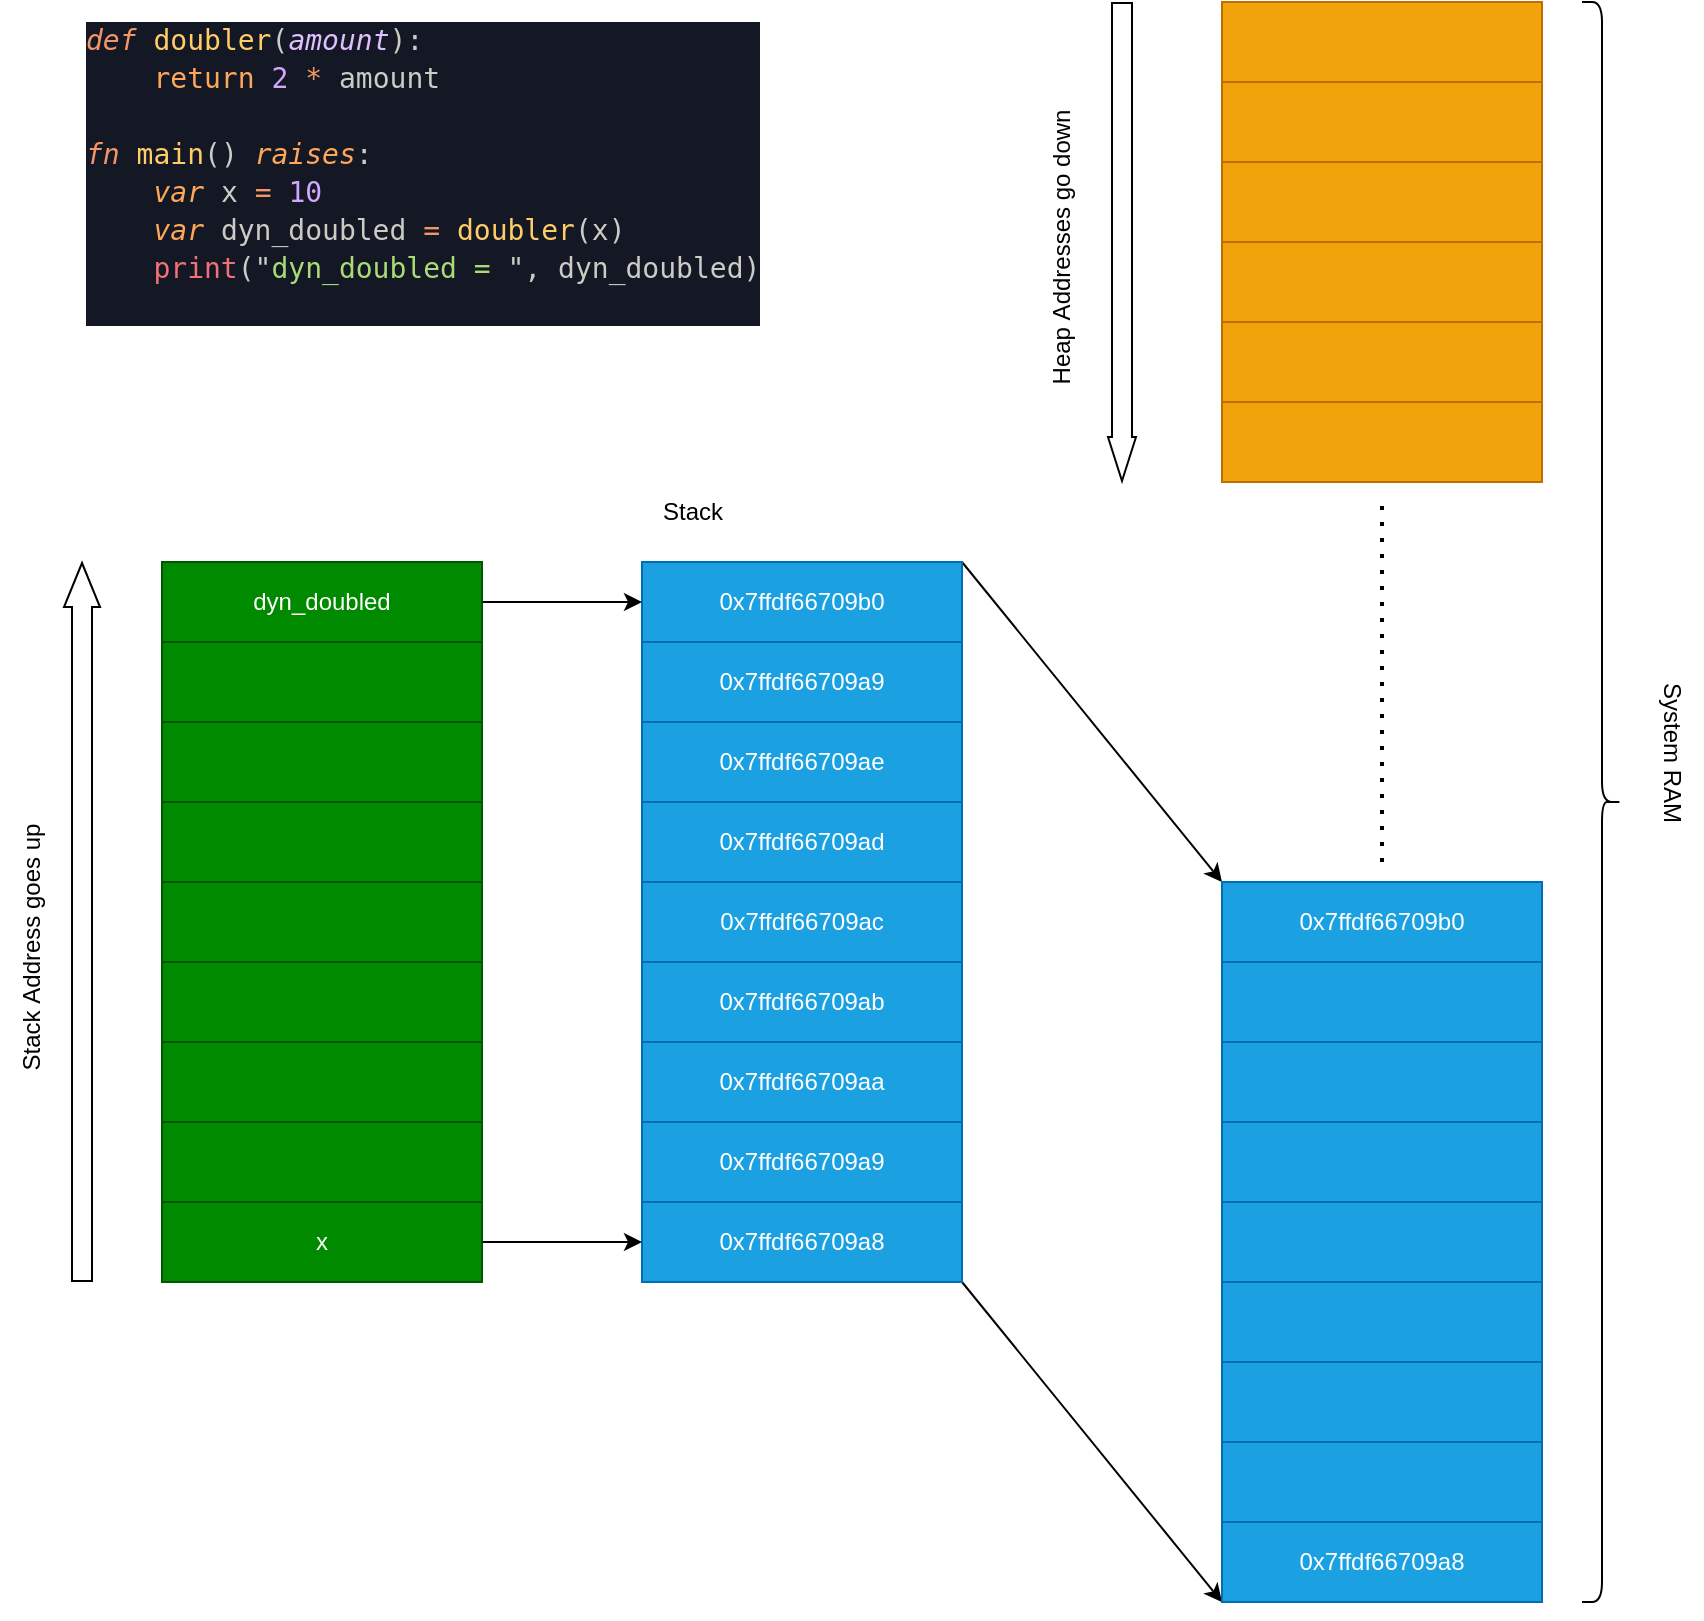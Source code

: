 <mxfile version="24.1.0" type="device" pages="3">
  <diagram name="Page-1" id="hL4h--o0hMUSeklr8oGF">
    <mxGraphModel dx="977" dy="671" grid="1" gridSize="10" guides="1" tooltips="1" connect="1" arrows="1" fold="1" page="1" pageScale="1" pageWidth="850" pageHeight="1100" math="0" shadow="0">
      <root>
        <mxCell id="0" />
        <mxCell id="1" parent="0" />
        <mxCell id="Df3G_fcG1g6NsJ3xBE6v-5" value="0x7ffdf66709ac" style="rounded=0;whiteSpace=wrap;html=1;fillColor=#1ba1e2;fontColor=#ffffff;strokeColor=#006EAF;" parent="1" vertex="1">
          <mxGeometry x="320" y="480" width="160" height="40" as="geometry" />
        </mxCell>
        <mxCell id="Df3G_fcG1g6NsJ3xBE6v-6" value="0x7ffdf66709ab" style="rounded=0;whiteSpace=wrap;html=1;fillColor=#1ba1e2;fontColor=#ffffff;strokeColor=#006EAF;" parent="1" vertex="1">
          <mxGeometry x="320" y="520" width="160" height="40" as="geometry" />
        </mxCell>
        <mxCell id="Df3G_fcG1g6NsJ3xBE6v-7" value="0x7ffdf66709aa" style="rounded=0;whiteSpace=wrap;html=1;fillColor=#1ba1e2;fontColor=#ffffff;strokeColor=#006EAF;" parent="1" vertex="1">
          <mxGeometry x="320" y="560" width="160" height="40" as="geometry" />
        </mxCell>
        <mxCell id="Df3G_fcG1g6NsJ3xBE6v-8" value="0x7ffdf66709a9" style="rounded=0;whiteSpace=wrap;html=1;fillColor=#1ba1e2;fontColor=#ffffff;strokeColor=#006EAF;" parent="1" vertex="1">
          <mxGeometry x="320" y="600" width="160" height="40" as="geometry" />
        </mxCell>
        <mxCell id="Df3G_fcG1g6NsJ3xBE6v-33" style="edgeStyle=none;rounded=0;orthogonalLoop=1;jettySize=auto;html=1;exitX=1;exitY=1;exitDx=0;exitDy=0;entryX=0;entryY=1;entryDx=0;entryDy=0;" parent="1" source="Df3G_fcG1g6NsJ3xBE6v-9" target="Df3G_fcG1g6NsJ3xBE6v-28" edge="1">
          <mxGeometry relative="1" as="geometry" />
        </mxCell>
        <mxCell id="Df3G_fcG1g6NsJ3xBE6v-9" value="0x7ffdf66709a8" style="rounded=0;whiteSpace=wrap;html=1;fillColor=#1ba1e2;fontColor=#ffffff;strokeColor=#006EAF;" parent="1" vertex="1">
          <mxGeometry x="320" y="640" width="160" height="40" as="geometry" />
        </mxCell>
        <mxCell id="Df3G_fcG1g6NsJ3xBE6v-10" value="&lt;div style=&quot;color: rgb(203, 204, 198); background-color: rgb(20, 24, 36); font-family: &amp;quot;Droid Sans Mono&amp;quot;, &amp;quot;monospace&amp;quot;, monospace; font-size: 14px; line-height: 19px; white-space-collapse: preserve;&quot;&gt;&lt;div style=&quot;line-height: 19px;&quot;&gt;&lt;div&gt;&lt;span style=&quot;color: #f29668;font-style: italic;&quot;&gt;def&lt;/span&gt; &lt;span style=&quot;color: #ffcc66;&quot;&gt;doubler&lt;/span&gt;(&lt;span style=&quot;color: #dfbfff;font-style: italic;&quot;&gt;amount&lt;/span&gt;):&lt;/div&gt;&lt;div&gt;    &lt;span style=&quot;color: #ffa759;&quot;&gt;return&lt;/span&gt; &lt;span style=&quot;color: #d2a6ff;&quot;&gt;2&lt;/span&gt; &lt;span style=&quot;color: #f29668;&quot;&gt;*&lt;/span&gt; amount&lt;/div&gt;&lt;br&gt;&lt;div&gt;&lt;span style=&quot;color: #f29668;font-style: italic;&quot;&gt;fn&lt;/span&gt; &lt;span style=&quot;color: #ffcc66;&quot;&gt;main&lt;/span&gt;() &lt;span style=&quot;color: #ffa759;font-style: italic;&quot;&gt;raises&lt;/span&gt;:&lt;/div&gt;&lt;div&gt;    &lt;span style=&quot;color: #ffa759;font-style: italic;&quot;&gt;var&lt;/span&gt; x &lt;span style=&quot;color: #f29668;&quot;&gt;=&lt;/span&gt; &lt;span style=&quot;color: #d2a6ff;&quot;&gt;10&lt;/span&gt;&lt;/div&gt;&lt;div&gt;    &lt;span style=&quot;color: #ffa759;font-style: italic;&quot;&gt;var&lt;/span&gt; dyn_doubled &lt;span style=&quot;color: #f29668;&quot;&gt;=&lt;/span&gt; &lt;span style=&quot;color: #ffcc66;&quot;&gt;doubler&lt;/span&gt;(x)&lt;/div&gt;&lt;div&gt;    &lt;span style=&quot;color: #f07178;&quot;&gt;print&lt;/span&gt;(&quot;&lt;span style=&quot;color: #a9dc76;&quot;&gt;dyn_doubled = &lt;/span&gt;&quot;, dyn_doubled)&lt;/div&gt;&lt;br&gt;&lt;/div&gt;&lt;/div&gt;" style="text;html=1;align=left;verticalAlign=middle;resizable=0;points=[];autosize=1;strokeColor=none;fillColor=none;" parent="1" vertex="1">
          <mxGeometry x="40" y="40" width="360" height="170" as="geometry" />
        </mxCell>
        <mxCell id="Df3G_fcG1g6NsJ3xBE6v-13" value="" style="rounded=0;whiteSpace=wrap;html=1;fillColor=#008a00;fontColor=#ffffff;strokeColor=#005700;" parent="1" vertex="1">
          <mxGeometry x="80" y="480" width="160" height="40" as="geometry" />
        </mxCell>
        <mxCell id="Df3G_fcG1g6NsJ3xBE6v-14" value="" style="rounded=0;whiteSpace=wrap;html=1;fillColor=#008a00;fontColor=#ffffff;strokeColor=#005700;" parent="1" vertex="1">
          <mxGeometry x="80" y="520" width="160" height="40" as="geometry" />
        </mxCell>
        <mxCell id="Df3G_fcG1g6NsJ3xBE6v-15" value="" style="rounded=0;whiteSpace=wrap;html=1;fillColor=#008a00;fontColor=#ffffff;strokeColor=#005700;" parent="1" vertex="1">
          <mxGeometry x="80" y="560" width="160" height="40" as="geometry" />
        </mxCell>
        <mxCell id="Df3G_fcG1g6NsJ3xBE6v-16" value="" style="rounded=0;whiteSpace=wrap;html=1;fillColor=#008a00;fontColor=#ffffff;strokeColor=#005700;" parent="1" vertex="1">
          <mxGeometry x="80" y="600" width="160" height="40" as="geometry" />
        </mxCell>
        <mxCell id="Df3G_fcG1g6NsJ3xBE6v-46" style="edgeStyle=none;rounded=0;orthogonalLoop=1;jettySize=auto;html=1;exitX=1;exitY=0.5;exitDx=0;exitDy=0;entryX=0;entryY=0.5;entryDx=0;entryDy=0;" parent="1" source="Df3G_fcG1g6NsJ3xBE6v-17" target="Df3G_fcG1g6NsJ3xBE6v-9" edge="1">
          <mxGeometry relative="1" as="geometry" />
        </mxCell>
        <mxCell id="Df3G_fcG1g6NsJ3xBE6v-17" value="x" style="rounded=0;whiteSpace=wrap;html=1;fillColor=#008a00;fontColor=#ffffff;strokeColor=#005700;" parent="1" vertex="1">
          <mxGeometry x="80" y="640" width="160" height="40" as="geometry" />
        </mxCell>
        <mxCell id="Df3G_fcG1g6NsJ3xBE6v-18" value="" style="shape=flexArrow;endArrow=classic;html=1;rounded=0;endWidth=7;endSize=7;" parent="1" edge="1">
          <mxGeometry width="50" height="50" relative="1" as="geometry">
            <mxPoint x="40" y="680" as="sourcePoint" />
            <mxPoint x="40" y="320" as="targetPoint" />
          </mxGeometry>
        </mxCell>
        <mxCell id="Df3G_fcG1g6NsJ3xBE6v-19" value="" style="rounded=0;whiteSpace=wrap;html=1;fillColor=#f0a30a;fontColor=#000000;strokeColor=#BD7000;" parent="1" vertex="1">
          <mxGeometry x="610" y="40" width="160" height="40" as="geometry" />
        </mxCell>
        <mxCell id="Df3G_fcG1g6NsJ3xBE6v-20" value="" style="rounded=0;whiteSpace=wrap;html=1;fillColor=#f0a30a;fontColor=#000000;strokeColor=#BD7000;" parent="1" vertex="1">
          <mxGeometry x="610" y="80" width="160" height="40" as="geometry" />
        </mxCell>
        <mxCell id="Df3G_fcG1g6NsJ3xBE6v-21" value="" style="rounded=0;whiteSpace=wrap;html=1;fillColor=#f0a30a;fontColor=#000000;strokeColor=#BD7000;" parent="1" vertex="1">
          <mxGeometry x="610" y="120" width="160" height="40" as="geometry" />
        </mxCell>
        <mxCell id="Df3G_fcG1g6NsJ3xBE6v-22" value="" style="rounded=0;whiteSpace=wrap;html=1;fillColor=#f0a30a;fontColor=#000000;strokeColor=#BD7000;" parent="1" vertex="1">
          <mxGeometry x="610" y="160" width="160" height="40" as="geometry" />
        </mxCell>
        <mxCell id="Df3G_fcG1g6NsJ3xBE6v-23" value="" style="rounded=0;whiteSpace=wrap;html=1;fillColor=#f0a30a;fontColor=#000000;strokeColor=#BD7000;" parent="1" vertex="1">
          <mxGeometry x="610" y="200" width="160" height="40" as="geometry" />
        </mxCell>
        <mxCell id="Df3G_fcG1g6NsJ3xBE6v-24" value="" style="rounded=0;whiteSpace=wrap;html=1;fillColor=#1ba1e2;fontColor=#ffffff;strokeColor=#006EAF;" parent="1" vertex="1">
          <mxGeometry x="610" y="600" width="160" height="40" as="geometry" />
        </mxCell>
        <mxCell id="Df3G_fcG1g6NsJ3xBE6v-25" value="" style="rounded=0;whiteSpace=wrap;html=1;fillColor=#1ba1e2;fontColor=#ffffff;strokeColor=#006EAF;" parent="1" vertex="1">
          <mxGeometry x="610" y="640" width="160" height="40" as="geometry" />
        </mxCell>
        <mxCell id="Df3G_fcG1g6NsJ3xBE6v-26" value="" style="rounded=0;whiteSpace=wrap;html=1;fillColor=#1ba1e2;fontColor=#ffffff;strokeColor=#006EAF;" parent="1" vertex="1">
          <mxGeometry x="610" y="680" width="160" height="40" as="geometry" />
        </mxCell>
        <mxCell id="Df3G_fcG1g6NsJ3xBE6v-27" value="" style="rounded=0;whiteSpace=wrap;html=1;fillColor=#1ba1e2;fontColor=#ffffff;strokeColor=#006EAF;" parent="1" vertex="1">
          <mxGeometry x="610" y="720" width="160" height="40" as="geometry" />
        </mxCell>
        <mxCell id="Df3G_fcG1g6NsJ3xBE6v-28" value="0x7ffdf66709a8" style="rounded=0;whiteSpace=wrap;html=1;fillColor=#1ba1e2;fontColor=#ffffff;strokeColor=#006EAF;" parent="1" vertex="1">
          <mxGeometry x="610" y="800" width="160" height="40" as="geometry" />
        </mxCell>
        <mxCell id="Df3G_fcG1g6NsJ3xBE6v-30" value="Stack" style="text;html=1;align=center;verticalAlign=middle;resizable=0;points=[];autosize=1;strokeColor=none;fillColor=none;" parent="1" vertex="1">
          <mxGeometry x="320" y="280" width="50" height="30" as="geometry" />
        </mxCell>
        <mxCell id="Df3G_fcG1g6NsJ3xBE6v-39" value="" style="rounded=0;whiteSpace=wrap;html=1;fillColor=#f0a30a;fontColor=#000000;strokeColor=#BD7000;" parent="1" vertex="1">
          <mxGeometry x="610" y="240" width="160" height="40" as="geometry" />
        </mxCell>
        <mxCell id="Df3G_fcG1g6NsJ3xBE6v-42" value="" style="rounded=0;whiteSpace=wrap;html=1;fillColor=#1ba1e2;fontColor=#ffffff;strokeColor=#006EAF;" parent="1" vertex="1">
          <mxGeometry x="610" y="520" width="160" height="40" as="geometry" />
        </mxCell>
        <mxCell id="Df3G_fcG1g6NsJ3xBE6v-43" value="" style="rounded=0;whiteSpace=wrap;html=1;fillColor=#1ba1e2;fontColor=#ffffff;strokeColor=#006EAF;" parent="1" vertex="1">
          <mxGeometry x="610" y="560" width="160" height="40" as="geometry" />
        </mxCell>
        <mxCell id="Df3G_fcG1g6NsJ3xBE6v-44" value="System RAM" style="text;html=1;align=center;verticalAlign=middle;resizable=0;points=[];autosize=1;strokeColor=none;fillColor=none;rotation=90;" parent="1" vertex="1">
          <mxGeometry x="790" y="400" width="90" height="30" as="geometry" />
        </mxCell>
        <mxCell id="Df3G_fcG1g6NsJ3xBE6v-48" value="" style="shape=curlyBracket;whiteSpace=wrap;html=1;rounded=1;flipH=1;labelPosition=right;verticalLabelPosition=middle;align=left;verticalAlign=middle;" parent="1" vertex="1">
          <mxGeometry x="790" y="40" width="20" height="800" as="geometry" />
        </mxCell>
        <mxCell id="Df3G_fcG1g6NsJ3xBE6v-51" value="0x7ffdf66709ad" style="rounded=0;whiteSpace=wrap;html=1;fillColor=#1ba1e2;fontColor=#ffffff;strokeColor=#006EAF;" parent="1" vertex="1">
          <mxGeometry x="320" y="440" width="160" height="40" as="geometry" />
        </mxCell>
        <mxCell id="Df3G_fcG1g6NsJ3xBE6v-52" value="0x7ffdf66709ae" style="rounded=0;whiteSpace=wrap;html=1;fillColor=#1ba1e2;fontColor=#ffffff;strokeColor=#006EAF;" parent="1" vertex="1">
          <mxGeometry x="320" y="400" width="160" height="40" as="geometry" />
        </mxCell>
        <mxCell id="Df3G_fcG1g6NsJ3xBE6v-53" value="0x7ffdf66709a9" style="rounded=0;whiteSpace=wrap;html=1;fillColor=#1ba1e2;fontColor=#ffffff;strokeColor=#006EAF;" parent="1" vertex="1">
          <mxGeometry x="320" y="360" width="160" height="40" as="geometry" />
        </mxCell>
        <mxCell id="dHEcjId_F3fohM0Hos1G-2" style="edgeStyle=none;rounded=0;orthogonalLoop=1;jettySize=auto;html=1;exitX=1;exitY=0;exitDx=0;exitDy=0;entryX=0;entryY=0;entryDx=0;entryDy=0;" parent="1" source="Df3G_fcG1g6NsJ3xBE6v-54" target="Df3G_fcG1g6NsJ3xBE6v-61" edge="1">
          <mxGeometry relative="1" as="geometry" />
        </mxCell>
        <mxCell id="Df3G_fcG1g6NsJ3xBE6v-54" value="0x7ffdf66709b0" style="rounded=0;whiteSpace=wrap;html=1;fillColor=#1ba1e2;fontColor=#ffffff;strokeColor=#006EAF;strokeWidth=1;" parent="1" vertex="1">
          <mxGeometry x="320" y="320" width="160" height="40" as="geometry" />
        </mxCell>
        <mxCell id="Df3G_fcG1g6NsJ3xBE6v-56" value="" style="rounded=0;whiteSpace=wrap;html=1;fillColor=#008a00;fontColor=#ffffff;strokeColor=#005700;" parent="1" vertex="1">
          <mxGeometry x="80" y="360" width="160" height="40" as="geometry" />
        </mxCell>
        <mxCell id="Df3G_fcG1g6NsJ3xBE6v-57" value="" style="rounded=0;whiteSpace=wrap;html=1;fillColor=#008a00;fontColor=#ffffff;strokeColor=#005700;" parent="1" vertex="1">
          <mxGeometry x="80" y="400" width="160" height="40" as="geometry" />
        </mxCell>
        <mxCell id="Df3G_fcG1g6NsJ3xBE6v-58" value="" style="rounded=0;whiteSpace=wrap;html=1;fillColor=#008a00;fontColor=#ffffff;strokeColor=#005700;" parent="1" vertex="1">
          <mxGeometry x="80" y="440" width="160" height="40" as="geometry" />
        </mxCell>
        <mxCell id="Df3G_fcG1g6NsJ3xBE6v-60" style="edgeStyle=none;rounded=0;orthogonalLoop=1;jettySize=auto;html=1;exitX=1;exitY=0.5;exitDx=0;exitDy=0;entryX=0;entryY=0.5;entryDx=0;entryDy=0;" parent="1" source="Df3G_fcG1g6NsJ3xBE6v-59" target="Df3G_fcG1g6NsJ3xBE6v-54" edge="1">
          <mxGeometry relative="1" as="geometry" />
        </mxCell>
        <mxCell id="Df3G_fcG1g6NsJ3xBE6v-59" value="dyn_doubled" style="rounded=0;whiteSpace=wrap;html=1;fillColor=#008a00;fontColor=#ffffff;strokeColor=#005700;" parent="1" vertex="1">
          <mxGeometry x="80" y="320" width="160" height="40" as="geometry" />
        </mxCell>
        <mxCell id="Df3G_fcG1g6NsJ3xBE6v-61" value="0x7ffdf66709b0" style="rounded=0;whiteSpace=wrap;html=1;fillColor=#1ba1e2;fontColor=#ffffff;strokeColor=#006EAF;" parent="1" vertex="1">
          <mxGeometry x="610" y="480" width="160" height="40" as="geometry" />
        </mxCell>
        <mxCell id="Df3G_fcG1g6NsJ3xBE6v-62" value="" style="shape=flexArrow;endArrow=classic;html=1;rounded=0;endWidth=3;endSize=7;" parent="1" edge="1">
          <mxGeometry width="50" height="50" relative="1" as="geometry">
            <mxPoint x="560" y="40" as="sourcePoint" />
            <mxPoint x="560" y="280" as="targetPoint" />
          </mxGeometry>
        </mxCell>
        <mxCell id="Df3G_fcG1g6NsJ3xBE6v-63" value="Stack&amp;nbsp;&lt;span style=&quot;background-color: initial;&quot;&gt;Address goes up&lt;/span&gt;" style="text;html=1;align=center;verticalAlign=middle;resizable=0;points=[];autosize=1;strokeColor=none;fillColor=none;rotation=-90;" parent="1" vertex="1">
          <mxGeometry x="-60" y="498" width="150" height="30" as="geometry" />
        </mxCell>
        <mxCell id="Df3G_fcG1g6NsJ3xBE6v-64" value="Heap&amp;nbsp;&lt;span style=&quot;background-color: initial;&quot;&gt;Addresses go down&lt;/span&gt;" style="text;html=1;align=center;verticalAlign=middle;resizable=0;points=[];autosize=1;strokeColor=none;fillColor=none;rotation=-90;" parent="1" vertex="1">
          <mxGeometry x="450" y="148" width="160" height="30" as="geometry" />
        </mxCell>
        <mxCell id="dHEcjId_F3fohM0Hos1G-4" value="" style="endArrow=none;dashed=1;html=1;dashPattern=1 3;strokeWidth=2;rounded=0;" parent="1" edge="1">
          <mxGeometry width="50" height="50" relative="1" as="geometry">
            <mxPoint x="690" y="470" as="sourcePoint" />
            <mxPoint x="690" y="290" as="targetPoint" />
          </mxGeometry>
        </mxCell>
        <mxCell id="EdtlKTwhDOFlOdggGjw8-1" value="" style="rounded=0;whiteSpace=wrap;html=1;fillColor=#1ba1e2;fontColor=#ffffff;strokeColor=#006EAF;" parent="1" vertex="1">
          <mxGeometry x="610" y="760" width="160" height="40" as="geometry" />
        </mxCell>
      </root>
    </mxGraphModel>
  </diagram>
  <diagram id="b-L7Qg802H70JQpvLVSZ" name="Page-2">
    <mxGraphModel dx="977" dy="671" grid="1" gridSize="10" guides="1" tooltips="1" connect="1" arrows="1" fold="1" page="1" pageScale="1" pageWidth="850" pageHeight="1100" math="0" shadow="0">
      <root>
        <mxCell id="0" />
        <mxCell id="1" parent="0" />
        <mxCell id="23hgDI0LgmavZaT26Hp7-1" value="0x7ffdf66709ac" style="rounded=0;whiteSpace=wrap;html=1;fillColor=#1ba1e2;fontColor=#ffffff;strokeColor=#006EAF;" parent="1" vertex="1">
          <mxGeometry x="320" y="480" width="160" height="40" as="geometry" />
        </mxCell>
        <mxCell id="23hgDI0LgmavZaT26Hp7-2" value="0x7ffdf66709ab" style="rounded=0;whiteSpace=wrap;html=1;fillColor=#1ba1e2;fontColor=#ffffff;strokeColor=#006EAF;" parent="1" vertex="1">
          <mxGeometry x="320" y="520" width="160" height="40" as="geometry" />
        </mxCell>
        <mxCell id="23hgDI0LgmavZaT26Hp7-3" value="0x7ffdf66709aa" style="rounded=0;whiteSpace=wrap;html=1;fillColor=#1ba1e2;fontColor=#ffffff;strokeColor=#006EAF;" parent="1" vertex="1">
          <mxGeometry x="320" y="560" width="160" height="40" as="geometry" />
        </mxCell>
        <mxCell id="23hgDI0LgmavZaT26Hp7-4" value="0x7ffdf66709a9" style="rounded=0;whiteSpace=wrap;html=1;fillColor=#1ba1e2;fontColor=#ffffff;strokeColor=#006EAF;" parent="1" vertex="1">
          <mxGeometry x="320" y="600" width="160" height="40" as="geometry" />
        </mxCell>
        <mxCell id="23hgDI0LgmavZaT26Hp7-5" style="edgeStyle=none;rounded=0;orthogonalLoop=1;jettySize=auto;html=1;exitX=1;exitY=1;exitDx=0;exitDy=0;entryX=0;entryY=1;entryDx=0;entryDy=0;" parent="1" source="23hgDI0LgmavZaT26Hp7-6" target="23hgDI0LgmavZaT26Hp7-24" edge="1">
          <mxGeometry relative="1" as="geometry" />
        </mxCell>
        <mxCell id="23hgDI0LgmavZaT26Hp7-6" value="0x7ffdf66709a8" style="rounded=0;whiteSpace=wrap;html=1;fillColor=#1ba1e2;fontColor=#ffffff;strokeColor=#006EAF;" parent="1" vertex="1">
          <mxGeometry x="320" y="640" width="160" height="40" as="geometry" />
        </mxCell>
        <mxCell id="23hgDI0LgmavZaT26Hp7-7" value="&lt;div style=&quot;color: rgb(203, 204, 198); background-color: rgb(20, 24, 36); font-family: &amp;quot;Droid Sans Mono&amp;quot;, &amp;quot;monospace&amp;quot;, monospace; font-size: 14px; line-height: 19px; white-space-collapse: preserve;&quot;&gt;&lt;div style=&quot;line-height: 19px;&quot;&gt;&lt;div&gt;&lt;span style=&quot;color: #f29668;font-style: italic;&quot;&gt;def&lt;/span&gt; &lt;span style=&quot;color: #ffcc66;&quot;&gt;doubler&lt;/span&gt;(&lt;span style=&quot;color: #dfbfff;font-style: italic;&quot;&gt;amount&lt;/span&gt;):&lt;/div&gt;&lt;div&gt;    &lt;span style=&quot;color: #ffa759;&quot;&gt;return&lt;/span&gt; &lt;span style=&quot;color: #d2a6ff;&quot;&gt;2&lt;/span&gt; &lt;span style=&quot;color: #f29668;&quot;&gt;*&lt;/span&gt; amount&lt;/div&gt;&lt;br&gt;&lt;div&gt;&lt;span style=&quot;color: #f29668;font-style: italic;&quot;&gt;fn&lt;/span&gt; &lt;span style=&quot;color: #ffcc66;&quot;&gt;main&lt;/span&gt;() &lt;span style=&quot;color: #ffa759;font-style: italic;&quot;&gt;raises&lt;/span&gt;:&lt;/div&gt;&lt;div&gt;    &lt;span style=&quot;color: #ffa759;font-style: italic;&quot;&gt;var&lt;/span&gt; x &lt;span style=&quot;color: #f29668;&quot;&gt;=&lt;/span&gt; &lt;span style=&quot;color: #d2a6ff;&quot;&gt;10&lt;/span&gt;&lt;/div&gt;&lt;div&gt;    &lt;span style=&quot;color: #ffa759;font-style: italic;&quot;&gt;var&lt;/span&gt; dyn_doubled &lt;span style=&quot;color: #f29668;&quot;&gt;=&lt;/span&gt; &lt;span style=&quot;color: #ffcc66;&quot;&gt;doubler&lt;/span&gt;(x)&lt;/div&gt;&lt;div&gt;    &lt;span style=&quot;color: #f07178;&quot;&gt;print&lt;/span&gt;(&quot;&lt;span style=&quot;color: #a9dc76;&quot;&gt;dyn_doubled = &lt;/span&gt;&quot;, dyn_doubled)&lt;/div&gt;&lt;br&gt;&lt;/div&gt;&lt;/div&gt;" style="text;html=1;align=left;verticalAlign=middle;resizable=0;points=[];autosize=1;strokeColor=none;fillColor=none;" parent="1" vertex="1">
          <mxGeometry x="40" y="40" width="360" height="170" as="geometry" />
        </mxCell>
        <mxCell id="23hgDI0LgmavZaT26Hp7-8" value="" style="rounded=0;whiteSpace=wrap;html=1;fillColor=#008a00;fontColor=#ffffff;strokeColor=#005700;" parent="1" vertex="1">
          <mxGeometry x="80" y="480" width="160" height="40" as="geometry" />
        </mxCell>
        <mxCell id="23hgDI0LgmavZaT26Hp7-9" value="" style="rounded=0;whiteSpace=wrap;html=1;fillColor=#008a00;fontColor=#ffffff;strokeColor=#005700;" parent="1" vertex="1">
          <mxGeometry x="80" y="520" width="160" height="40" as="geometry" />
        </mxCell>
        <mxCell id="23hgDI0LgmavZaT26Hp7-10" value="" style="rounded=0;whiteSpace=wrap;html=1;fillColor=#008a00;fontColor=#ffffff;strokeColor=#005700;" parent="1" vertex="1">
          <mxGeometry x="80" y="560" width="160" height="40" as="geometry" />
        </mxCell>
        <mxCell id="23hgDI0LgmavZaT26Hp7-11" value="" style="rounded=0;whiteSpace=wrap;html=1;fillColor=#008a00;fontColor=#ffffff;strokeColor=#005700;" parent="1" vertex="1">
          <mxGeometry x="80" y="600" width="160" height="40" as="geometry" />
        </mxCell>
        <mxCell id="23hgDI0LgmavZaT26Hp7-12" style="edgeStyle=none;rounded=0;orthogonalLoop=1;jettySize=auto;html=1;exitX=1;exitY=0.5;exitDx=0;exitDy=0;entryX=0;entryY=0.5;entryDx=0;entryDy=0;" parent="1" source="23hgDI0LgmavZaT26Hp7-13" target="23hgDI0LgmavZaT26Hp7-6" edge="1">
          <mxGeometry relative="1" as="geometry" />
        </mxCell>
        <mxCell id="23hgDI0LgmavZaT26Hp7-13" value="x: Int" style="rounded=0;whiteSpace=wrap;html=1;fillColor=#008a00;fontColor=#ffffff;strokeColor=#005700;" parent="1" vertex="1">
          <mxGeometry x="80" y="640" width="160" height="40" as="geometry" />
        </mxCell>
        <mxCell id="23hgDI0LgmavZaT26Hp7-14" value="" style="shape=flexArrow;endArrow=classic;html=1;rounded=0;endWidth=7;endSize=7;" parent="1" edge="1">
          <mxGeometry width="50" height="50" relative="1" as="geometry">
            <mxPoint x="40" y="680" as="sourcePoint" />
            <mxPoint x="40" y="320" as="targetPoint" />
          </mxGeometry>
        </mxCell>
        <mxCell id="23hgDI0LgmavZaT26Hp7-20" value="0x0" style="rounded=0;whiteSpace=wrap;html=1;fillColor=#1ba1e2;fontColor=#ffffff;strokeColor=#006EAF;" parent="1" vertex="1">
          <mxGeometry x="600" y="440" width="160" height="40" as="geometry" />
        </mxCell>
        <mxCell id="23hgDI0LgmavZaT26Hp7-21" value="0x0" style="rounded=0;whiteSpace=wrap;html=1;fillColor=#1ba1e2;fontColor=#ffffff;strokeColor=#006EAF;" parent="1" vertex="1">
          <mxGeometry x="600" y="480" width="160" height="40" as="geometry" />
        </mxCell>
        <mxCell id="23hgDI0LgmavZaT26Hp7-22" value="0x0" style="rounded=0;whiteSpace=wrap;html=1;fillColor=#1ba1e2;fontColor=#ffffff;strokeColor=#006EAF;" parent="1" vertex="1">
          <mxGeometry x="600" y="520" width="160" height="40" as="geometry" />
        </mxCell>
        <mxCell id="23hgDI0LgmavZaT26Hp7-23" value="0x0" style="rounded=0;whiteSpace=wrap;html=1;fillColor=#1ba1e2;fontColor=#ffffff;strokeColor=#006EAF;" parent="1" vertex="1">
          <mxGeometry x="600" y="560" width="160" height="40" as="geometry" />
        </mxCell>
        <mxCell id="23hgDI0LgmavZaT26Hp7-24" value="0xa = 0b00001010" style="rounded=0;whiteSpace=wrap;html=1;fillColor=#1ba1e2;fontColor=#ffffff;strokeColor=#006EAF;" parent="1" vertex="1">
          <mxGeometry x="600" y="640" width="160" height="40" as="geometry" />
        </mxCell>
        <mxCell id="23hgDI0LgmavZaT26Hp7-25" value="Stack" style="text;html=1;align=center;verticalAlign=middle;resizable=0;points=[];autosize=1;strokeColor=none;fillColor=none;" parent="1" vertex="1">
          <mxGeometry x="320" y="280" width="50" height="30" as="geometry" />
        </mxCell>
        <mxCell id="23hgDI0LgmavZaT26Hp7-27" value="0x0" style="rounded=0;whiteSpace=wrap;html=1;fillColor=#1ba1e2;fontColor=#ffffff;strokeColor=#006EAF;" parent="1" vertex="1">
          <mxGeometry x="600" y="360" width="160" height="40" as="geometry" />
        </mxCell>
        <mxCell id="23hgDI0LgmavZaT26Hp7-28" value="0x0" style="rounded=0;whiteSpace=wrap;html=1;fillColor=#1ba1e2;fontColor=#ffffff;strokeColor=#006EAF;" parent="1" vertex="1">
          <mxGeometry x="600" y="400" width="160" height="40" as="geometry" />
        </mxCell>
        <mxCell id="23hgDI0LgmavZaT26Hp7-30" value="0x7ffdf66709ad" style="rounded=0;whiteSpace=wrap;html=1;fillColor=#1ba1e2;fontColor=#ffffff;strokeColor=#006EAF;" parent="1" vertex="1">
          <mxGeometry x="320" y="440" width="160" height="40" as="geometry" />
        </mxCell>
        <mxCell id="23hgDI0LgmavZaT26Hp7-31" value="0x7ffdf66709ae" style="rounded=0;whiteSpace=wrap;html=1;fillColor=#1ba1e2;fontColor=#ffffff;strokeColor=#006EAF;" parent="1" vertex="1">
          <mxGeometry x="320" y="400" width="160" height="40" as="geometry" />
        </mxCell>
        <mxCell id="23hgDI0LgmavZaT26Hp7-32" value="0x7ffdf66709a9" style="rounded=0;whiteSpace=wrap;html=1;fillColor=#1ba1e2;fontColor=#ffffff;strokeColor=#006EAF;" parent="1" vertex="1">
          <mxGeometry x="320" y="360" width="160" height="40" as="geometry" />
        </mxCell>
        <mxCell id="23hgDI0LgmavZaT26Hp7-33" style="edgeStyle=none;rounded=0;orthogonalLoop=1;jettySize=auto;html=1;exitX=1;exitY=0;exitDx=0;exitDy=0;entryX=0;entryY=0;entryDx=0;entryDy=0;" parent="1" source="23hgDI0LgmavZaT26Hp7-34" target="23hgDI0LgmavZaT26Hp7-40" edge="1">
          <mxGeometry relative="1" as="geometry" />
        </mxCell>
        <mxCell id="23hgDI0LgmavZaT26Hp7-34" value="0x7ffdf66709b0" style="rounded=0;whiteSpace=wrap;html=1;fillColor=#1ba1e2;fontColor=#ffffff;strokeColor=#006EAF;strokeWidth=1;" parent="1" vertex="1">
          <mxGeometry x="320" y="320" width="160" height="40" as="geometry" />
        </mxCell>
        <mxCell id="23hgDI0LgmavZaT26Hp7-35" value="" style="rounded=0;whiteSpace=wrap;html=1;fillColor=#008a00;fontColor=#ffffff;strokeColor=#005700;" parent="1" vertex="1">
          <mxGeometry x="80" y="360" width="160" height="40" as="geometry" />
        </mxCell>
        <mxCell id="23hgDI0LgmavZaT26Hp7-36" value="" style="rounded=0;whiteSpace=wrap;html=1;fillColor=#008a00;fontColor=#ffffff;strokeColor=#005700;" parent="1" vertex="1">
          <mxGeometry x="80" y="400" width="160" height="40" as="geometry" />
        </mxCell>
        <mxCell id="23hgDI0LgmavZaT26Hp7-37" value="" style="rounded=0;whiteSpace=wrap;html=1;fillColor=#008a00;fontColor=#ffffff;strokeColor=#005700;" parent="1" vertex="1">
          <mxGeometry x="80" y="440" width="160" height="40" as="geometry" />
        </mxCell>
        <mxCell id="23hgDI0LgmavZaT26Hp7-38" style="edgeStyle=none;rounded=0;orthogonalLoop=1;jettySize=auto;html=1;exitX=1;exitY=0.5;exitDx=0;exitDy=0;entryX=0;entryY=0.5;entryDx=0;entryDy=0;" parent="1" source="23hgDI0LgmavZaT26Hp7-39" target="23hgDI0LgmavZaT26Hp7-34" edge="1">
          <mxGeometry relative="1" as="geometry" />
        </mxCell>
        <mxCell id="23hgDI0LgmavZaT26Hp7-39" value="dyn_doubled: Int" style="rounded=0;whiteSpace=wrap;html=1;fillColor=#008a00;fontColor=#ffffff;strokeColor=#005700;" parent="1" vertex="1">
          <mxGeometry x="80" y="320" width="160" height="40" as="geometry" />
        </mxCell>
        <mxCell id="23hgDI0LgmavZaT26Hp7-40" value="0x14 = 0b00010100" style="rounded=0;whiteSpace=wrap;html=1;fillColor=#1ba1e2;fontColor=#ffffff;strokeColor=#006EAF;" parent="1" vertex="1">
          <mxGeometry x="600" y="320" width="160" height="40" as="geometry" />
        </mxCell>
        <mxCell id="23hgDI0LgmavZaT26Hp7-42" value="Stack&amp;nbsp;&lt;span style=&quot;background-color: initial;&quot;&gt;Address goes up&lt;/span&gt;" style="text;html=1;align=center;verticalAlign=middle;resizable=0;points=[];autosize=1;strokeColor=none;fillColor=none;rotation=-90;" parent="1" vertex="1">
          <mxGeometry x="-60" y="498" width="150" height="30" as="geometry" />
        </mxCell>
        <mxCell id="HaHTLla1in6NsLeq7hPm-1" value="0x0" style="rounded=0;whiteSpace=wrap;html=1;fillColor=#1ba1e2;fontColor=#ffffff;strokeColor=#006EAF;" parent="1" vertex="1">
          <mxGeometry x="600" y="600" width="160" height="40" as="geometry" />
        </mxCell>
        <mxCell id="xrVWZ8EY2rhH1TlyofzC-1" value="Values" style="text;html=1;align=center;verticalAlign=middle;whiteSpace=wrap;rounded=0;" parent="1" vertex="1">
          <mxGeometry x="600" y="280" width="60" height="30" as="geometry" />
        </mxCell>
      </root>
    </mxGraphModel>
  </diagram>
  <diagram id="VPNfaSXPjllpVwCCzJsR" name="Page-3">
    <mxGraphModel dx="977" dy="671" grid="1" gridSize="10" guides="1" tooltips="1" connect="1" arrows="1" fold="1" page="1" pageScale="1" pageWidth="850" pageHeight="1100" math="0" shadow="0">
      <root>
        <mxCell id="0" />
        <mxCell id="1" parent="0" />
        <mxCell id="ZDD_M_ODzVA3lniBZCKh-1" value="&lt;div style=&quot;color: rgb(237, 236, 238); background-color: rgb(21, 20, 27); font-family: Consolas, &amp;quot;Courier New&amp;quot;, monospace; font-size: 14px; line-height: 19px; white-space: pre;&quot;&gt;&lt;div&gt;&lt;span style=&quot;color: #a277ff;&quot;&gt;from&lt;/span&gt; utils &lt;span style=&quot;color: #a277ff;&quot;&gt;import&lt;/span&gt; Variant&lt;/div&gt;&lt;div&gt;&lt;span style=&quot;color: #a277ff;&quot;&gt;from&lt;/span&gt; collections &lt;span style=&quot;color: #a277ff;&quot;&gt;import&lt;/span&gt; Optional&lt;/div&gt;&lt;br&gt;&lt;div&gt;&lt;span style=&quot;color: #a277ff;&quot;&gt;alias&lt;/span&gt; CE &lt;span style=&quot;color: #a277ff;&quot;&gt;=&lt;/span&gt; CollectionElement&lt;/div&gt;&lt;br&gt;&lt;div&gt;&lt;span style=&quot;color: #ffca85;&quot;&gt;@value&lt;/span&gt;&lt;/div&gt;&lt;div&gt;&lt;span style=&quot;color: #a277ff;&quot;&gt;struct&lt;/span&gt; MyStack[T&lt;span style=&quot;color: #f694ff;&quot;&gt;:&lt;/span&gt; &lt;span style=&quot;color: #61ffca;&quot;&gt;CE&lt;/span&gt;]&lt;span style=&quot;color: #f694ff;&quot;&gt;:&lt;/span&gt;&lt;/div&gt;&lt;div&gt;&amp;nbsp; &amp;nbsp; &lt;span style=&quot;color: #a277ff;&quot;&gt;var&lt;/span&gt; size&lt;span style=&quot;color: #f694ff;&quot;&gt;:&lt;/span&gt; Int&lt;/div&gt;&lt;div&gt;&amp;nbsp; &amp;nbsp; &lt;span style=&quot;color: #a277ff;&quot;&gt;var&lt;/span&gt; idx&lt;span style=&quot;color: #f694ff;&quot;&gt;:&lt;/span&gt; Int &amp;nbsp;&lt;span style=&quot;color: #6d6d6d;&quot;&gt;# where to pop, push&lt;/span&gt;&lt;/div&gt;&lt;div&gt;&amp;nbsp; &amp;nbsp; &lt;span style=&quot;color: #a277ff;&quot;&gt;var&lt;/span&gt; ptr&lt;span style=&quot;color: #f694ff;&quot;&gt;:&lt;/span&gt; AnyPointer[T]&lt;/div&gt;&lt;br&gt;&lt;div&gt;&amp;nbsp; &amp;nbsp; &lt;span style=&quot;color: #a277ff;&quot;&gt;fn&lt;/span&gt; &lt;span style=&quot;color: #ffca85;&quot;&gt;__init__&lt;/span&gt;&lt;span style=&quot;font-style: italic;&quot;&gt;(&lt;/span&gt;&lt;span style=&quot;color: #a277ff;font-style: italic;&quot;&gt;inout&lt;/span&gt;&lt;span style=&quot;font-style: italic;&quot;&gt; self&lt;/span&gt;&lt;span style=&quot;color: #f694ff;font-style: italic;&quot;&gt;,&lt;/span&gt;&lt;span style=&quot;font-style: italic;&quot;&gt; size&lt;/span&gt;&lt;span style=&quot;color: #f694ff;font-style: italic;&quot;&gt;:&lt;/span&gt;&lt;span style=&quot;font-style: italic;&quot;&gt; Int)&lt;/span&gt;:&lt;/div&gt;&lt;div&gt;&amp;nbsp; &amp;nbsp; &amp;nbsp; &amp;nbsp; &lt;span style=&quot;color: #a277ff;&quot;&gt;self&lt;/span&gt;&lt;span style=&quot;color: #f694ff;&quot;&gt;.size&lt;/span&gt; &lt;span style=&quot;color: #a277ff;&quot;&gt;=&lt;/span&gt; size&lt;/div&gt;&lt;div&gt;&amp;nbsp; &amp;nbsp; &amp;nbsp; &amp;nbsp; &lt;span style=&quot;color: #a277ff;&quot;&gt;self&lt;/span&gt;&lt;span style=&quot;color: #f694ff;&quot;&gt;.idx&lt;/span&gt; &lt;span style=&quot;color: #a277ff;&quot;&gt;=&lt;/span&gt; &lt;span style=&quot;color: #61ffca;&quot;&gt;0&lt;/span&gt;&lt;/div&gt;&lt;div&gt;&amp;nbsp; &amp;nbsp; &amp;nbsp; &amp;nbsp; &lt;span style=&quot;color: #a277ff;&quot;&gt;self&lt;/span&gt;&lt;span style=&quot;color: #f694ff;&quot;&gt;.ptr&lt;/span&gt; &lt;span style=&quot;color: #a277ff;&quot;&gt;=&lt;/span&gt; AnyPointer[T]&lt;span style=&quot;color: #f694ff;&quot;&gt;.&lt;/span&gt;&lt;span style=&quot;color: #ffca85;&quot;&gt;alloc&lt;/span&gt;(size)&lt;/div&gt;&lt;br&gt;&lt;div&gt;&amp;nbsp; &amp;nbsp; &lt;span style=&quot;color: #a277ff;&quot;&gt;fn&lt;/span&gt; &lt;span style=&quot;color: #ffca85;&quot;&gt;__del__&lt;/span&gt;&lt;span style=&quot;font-style: italic;&quot;&gt;(&lt;/span&gt;&lt;span style=&quot;color: #a277ff;font-style: italic;&quot;&gt;owned&lt;/span&gt;&lt;span style=&quot;font-style: italic;&quot;&gt; self)&lt;/span&gt;:&lt;/div&gt;&lt;div&gt;&amp;nbsp; &amp;nbsp; &amp;nbsp; &amp;nbsp; &lt;span style=&quot;color: #a277ff;&quot;&gt;self&lt;/span&gt;&lt;span style=&quot;color: #f694ff;&quot;&gt;.ptr.&lt;/span&gt;&lt;span style=&quot;color: #ffca85;&quot;&gt;free&lt;/span&gt;()&lt;/div&gt;&lt;br&gt;&lt;div&gt;&amp;nbsp; &amp;nbsp; &lt;span style=&quot;color: #a277ff;&quot;&gt;fn&lt;/span&gt; &lt;span style=&quot;color: #ffca85;&quot;&gt;_reallocate&lt;/span&gt;&lt;span style=&quot;font-style: italic;&quot;&gt;(&lt;/span&gt;&lt;span style=&quot;color: #a277ff;font-style: italic;&quot;&gt;owned&lt;/span&gt;&lt;span style=&quot;font-style: italic;&quot;&gt; self)&lt;/span&gt; &lt;span style=&quot;color: #f694ff;&quot;&gt;-&amp;gt;&lt;/span&gt; Self:&lt;/div&gt;&lt;div&gt;&amp;nbsp; &amp;nbsp; &amp;nbsp; &amp;nbsp; &lt;span style=&quot;color: #a277ff;&quot;&gt;var&lt;/span&gt; new_size &lt;span style=&quot;color: #a277ff;&quot;&gt;=&lt;/span&gt; &lt;span style=&quot;color: #a277ff;&quot;&gt;self&lt;/span&gt;&lt;span style=&quot;color: #f694ff;&quot;&gt;.size&lt;/span&gt; &lt;span style=&quot;color: #a277ff;&quot;&gt;*&lt;/span&gt; &lt;span style=&quot;color: #61ffca;&quot;&gt;2&lt;/span&gt;&lt;/div&gt;&lt;div&gt;&amp;nbsp; &amp;nbsp; &amp;nbsp; &amp;nbsp; &lt;span style=&quot;color: #a277ff;&quot;&gt;var&lt;/span&gt; ms &lt;span style=&quot;color: #a277ff;&quot;&gt;=&lt;/span&gt; MyStack[T](new_size)&lt;/div&gt;&lt;div&gt;&amp;nbsp; &amp;nbsp; &amp;nbsp; &amp;nbsp; &lt;span style=&quot;color: #a277ff;&quot;&gt;for&lt;/span&gt; i &lt;span style=&quot;color: #a277ff;&quot;&gt;in&lt;/span&gt; &lt;span style=&quot;color: #ffca85;&quot;&gt;range&lt;/span&gt;(&lt;span style=&quot;color: #a277ff;&quot;&gt;self&lt;/span&gt;&lt;span style=&quot;color: #f694ff;&quot;&gt;.size&lt;/span&gt;)&lt;span style=&quot;color: #f694ff;&quot;&gt;:&lt;/span&gt;&lt;/div&gt;&lt;div&gt;&amp;nbsp; &amp;nbsp; &amp;nbsp; &amp;nbsp; &amp;nbsp; &amp;nbsp; &lt;span style=&quot;color: #a277ff;&quot;&gt;var&lt;/span&gt; d &lt;span style=&quot;color: #a277ff;&quot;&gt;=&lt;/span&gt; &lt;span style=&quot;color: #a277ff;&quot;&gt;self&lt;/span&gt;&lt;span style=&quot;color: #f694ff;&quot;&gt;.&lt;/span&gt;ptr[i]&lt;/div&gt;&lt;div&gt;&amp;nbsp; &amp;nbsp; &amp;nbsp; &amp;nbsp; &amp;nbsp; &amp;nbsp; ms&lt;span style=&quot;color: #f694ff;&quot;&gt;.&lt;/span&gt;&lt;span style=&quot;color: #ffca85;&quot;&gt;push&lt;/span&gt;(d)&lt;/div&gt;&lt;div&gt;&amp;nbsp; &amp;nbsp; &amp;nbsp; &amp;nbsp; &lt;span style=&quot;color: #a277ff;&quot;&gt;return&lt;/span&gt; ms&lt;/div&gt;&lt;br&gt;&lt;div&gt;&amp;nbsp; &amp;nbsp; &lt;span style=&quot;color: #a277ff;&quot;&gt;fn&lt;/span&gt; &lt;span style=&quot;color: #ffca85;&quot;&gt;push&lt;/span&gt;&lt;span style=&quot;font-style: italic;&quot;&gt;(&lt;/span&gt;&lt;span style=&quot;color: #a277ff;font-style: italic;&quot;&gt;inout&lt;/span&gt;&lt;span style=&quot;font-style: italic;&quot;&gt; self&lt;/span&gt;&lt;span style=&quot;color: #f694ff;font-style: italic;&quot;&gt;,&lt;/span&gt;&lt;span style=&quot;font-style: italic;&quot;&gt; data&lt;/span&gt;&lt;span style=&quot;color: #f694ff;font-style: italic;&quot;&gt;:&lt;/span&gt;&lt;span style=&quot;font-style: italic;&quot;&gt; T)&lt;/span&gt;:&lt;/div&gt;&lt;div&gt;&amp;nbsp; &amp;nbsp; &amp;nbsp; &amp;nbsp; &lt;span style=&quot;color: #a277ff;&quot;&gt;if&lt;/span&gt; &lt;span style=&quot;color: #a277ff;&quot;&gt;self&lt;/span&gt;&lt;span style=&quot;color: #f694ff;&quot;&gt;.idx&lt;/span&gt; &lt;span style=&quot;color: #a277ff;&quot;&gt;&amp;gt;=&lt;/span&gt; &lt;span style=&quot;color: #a277ff;&quot;&gt;self&lt;/span&gt;&lt;span style=&quot;color: #f694ff;&quot;&gt;.size:&lt;/span&gt;&lt;/div&gt;&lt;div&gt;&amp;nbsp; &amp;nbsp; &amp;nbsp; &amp;nbsp; &amp;nbsp; &amp;nbsp; &lt;span style=&quot;color: #a277ff;&quot;&gt;self&lt;/span&gt; &lt;span style=&quot;color: #a277ff;&quot;&gt;=&lt;/span&gt; &lt;span style=&quot;color: #a277ff;&quot;&gt;self&lt;/span&gt;&lt;span style=&quot;color: #f694ff;&quot;&gt;.&lt;/span&gt;&lt;span style=&quot;color: #ffca85;&quot;&gt;_reallocate&lt;/span&gt;()&lt;/div&gt;&lt;div&gt;&amp;nbsp; &amp;nbsp; &amp;nbsp; &amp;nbsp; &lt;span style=&quot;color: #a277ff;&quot;&gt;self&lt;/span&gt;&lt;span style=&quot;color: #f694ff;&quot;&gt;.&lt;/span&gt;ptr[&lt;span style=&quot;color: #a277ff;&quot;&gt;self&lt;/span&gt;&lt;span style=&quot;color: #f694ff;&quot;&gt;.idx&lt;/span&gt;] &lt;span style=&quot;color: #a277ff;&quot;&gt;=&lt;/span&gt; data&lt;/div&gt;&lt;div&gt;&amp;nbsp; &amp;nbsp; &amp;nbsp; &amp;nbsp; &lt;span style=&quot;color: #a277ff;&quot;&gt;self&lt;/span&gt;&lt;span style=&quot;color: #f694ff;&quot;&gt;.idx&lt;/span&gt; &lt;span style=&quot;color: #a277ff;&quot;&gt;+=&lt;/span&gt; &lt;span style=&quot;color: #61ffca;&quot;&gt;1&lt;/span&gt;&lt;/div&gt;&lt;br&gt;&lt;div&gt;&amp;nbsp; &amp;nbsp; &lt;span style=&quot;color: #a277ff;&quot;&gt;fn&lt;/span&gt; &lt;span style=&quot;color: #ffca85;&quot;&gt;pop&lt;/span&gt;&lt;span style=&quot;font-style: italic;&quot;&gt;(&lt;/span&gt;&lt;span style=&quot;color: #a277ff;font-style: italic;&quot;&gt;inout&lt;/span&gt;&lt;span style=&quot;font-style: italic;&quot;&gt; self)&lt;/span&gt; &lt;span style=&quot;color: #f694ff;&quot;&gt;-&amp;gt;&lt;/span&gt; Optional[T]:&lt;/div&gt;&lt;div&gt;&amp;nbsp; &amp;nbsp; &amp;nbsp; &amp;nbsp; &lt;span style=&quot;color: #a277ff;&quot;&gt;if&lt;/span&gt; &lt;span style=&quot;color: #a277ff;&quot;&gt;self&lt;/span&gt;&lt;span style=&quot;color: #f694ff;&quot;&gt;.idx&lt;/span&gt; &lt;span style=&quot;color: #a277ff;&quot;&gt;&amp;gt;=&lt;/span&gt; &lt;span style=&quot;color: #61ffca;&quot;&gt;0&lt;/span&gt;&lt;span style=&quot;color: #f694ff;&quot;&gt;:&lt;/span&gt;&lt;/div&gt;&lt;div&gt;&amp;nbsp; &amp;nbsp; &amp;nbsp; &amp;nbsp; &amp;nbsp; &amp;nbsp; &lt;span style=&quot;color: #a277ff;&quot;&gt;var&lt;/span&gt; data &lt;span style=&quot;color: #a277ff;&quot;&gt;=&lt;/span&gt; &lt;span style=&quot;color: #a277ff;&quot;&gt;self&lt;/span&gt;&lt;span style=&quot;color: #f694ff;&quot;&gt;.&lt;/span&gt;ptr[&lt;span style=&quot;color: #a277ff;&quot;&gt;self&lt;/span&gt;&lt;span style=&quot;color: #f694ff;&quot;&gt;.idx&lt;/span&gt; &lt;span style=&quot;color: #a277ff;&quot;&gt;-&lt;/span&gt; &lt;span style=&quot;color: #61ffca;&quot;&gt;1&lt;/span&gt;]&lt;/div&gt;&lt;div&gt;&amp;nbsp; &amp;nbsp; &amp;nbsp; &amp;nbsp; &amp;nbsp; &amp;nbsp; &lt;span style=&quot;color: #a277ff;&quot;&gt;self&lt;/span&gt;&lt;span style=&quot;color: #f694ff;&quot;&gt;.idx&lt;/span&gt; &lt;span style=&quot;color: #a277ff;&quot;&gt;-=&lt;/span&gt; &lt;span style=&quot;color: #61ffca;&quot;&gt;1&lt;/span&gt;&lt;/div&gt;&lt;div&gt;&amp;nbsp; &amp;nbsp; &amp;nbsp; &amp;nbsp; &amp;nbsp; &amp;nbsp; &lt;span style=&quot;color: #a277ff;&quot;&gt;return&lt;/span&gt; &lt;span style=&quot;color: #ffca85;&quot;&gt;Optional&lt;/span&gt;(data)&lt;/div&gt;&lt;div&gt;&amp;nbsp; &amp;nbsp; &amp;nbsp; &amp;nbsp; &lt;span style=&quot;color: #a277ff;&quot;&gt;else&lt;/span&gt;&lt;span style=&quot;color: #f694ff;&quot;&gt;:&lt;/span&gt;&lt;/div&gt;&lt;div&gt;&amp;nbsp; &amp;nbsp; &amp;nbsp; &amp;nbsp; &amp;nbsp; &amp;nbsp; &lt;span style=&quot;color: #a277ff;&quot;&gt;return&lt;/span&gt; &lt;span style=&quot;color: #61ffca;&quot;&gt;None&lt;/span&gt;&lt;/div&gt;&lt;div&gt;&lt;span style=&quot;color: #61ffca;&quot;&gt;&lt;br&gt;&lt;/span&gt;&lt;/div&gt;&lt;div&gt;&lt;div style=&quot;line-height: 19px;&quot;&gt;&lt;div&gt;&lt;span style=&quot;color: #a277ff;&quot;&gt;fn&lt;/span&gt; &lt;span style=&quot;color: #ffca85;&quot;&gt;main&lt;/span&gt;&lt;span style=&quot;font-style: italic;&quot;&gt;()&lt;/span&gt; &lt;span style=&quot;color: #a277ff;&quot;&gt;raises&lt;/span&gt;:&lt;/div&gt;&lt;div&gt;&amp;nbsp; &amp;nbsp; &lt;span style=&quot;color: #a277ff;&quot;&gt;var&lt;/span&gt; ms &lt;span style=&quot;color: #a277ff;&quot;&gt;=&lt;/span&gt; MyStack[String](&lt;span style=&quot;color: #61ffca;&quot;&gt;2&lt;/span&gt;)&lt;/div&gt;&lt;div&gt;&amp;nbsp; &amp;nbsp; ms&lt;span style=&quot;color: #f694ff;&quot;&gt;.&lt;/span&gt;&lt;span style=&quot;color: #ffca85;&quot;&gt;push&lt;/span&gt;(&lt;span style=&quot;color: #61ffca;&quot;&gt;&quot;hi&quot;&lt;/span&gt;)&lt;/div&gt;&lt;div&gt;&amp;nbsp; &amp;nbsp; ms&lt;span style=&quot;color: #f694ff;&quot;&gt;.&lt;/span&gt;&lt;span style=&quot;color: #ffca85;&quot;&gt;push&lt;/span&gt;(&lt;span style=&quot;color: #61ffca;&quot;&gt;&quot;Sean&quot;&lt;/span&gt;)&lt;/div&gt;&lt;div&gt;&amp;nbsp; &amp;nbsp; ms&lt;span style=&quot;color: #f694ff;&quot;&gt;.&lt;/span&gt;&lt;span style=&quot;color: #ffca85;&quot;&gt;push&lt;/span&gt;(&lt;span style=&quot;color: #61ffca;&quot;&gt;&quot;how are you?&quot;&lt;/span&gt;)&lt;/div&gt;&lt;div&gt;&amp;nbsp; &amp;nbsp; &lt;span style=&quot;color: #a277ff;&quot;&gt;for&lt;/span&gt; i &lt;span style=&quot;color: #a277ff;&quot;&gt;in&lt;/span&gt; &lt;span style=&quot;color: #ffca85;&quot;&gt;range&lt;/span&gt;(ms&lt;span style=&quot;color: #f694ff;&quot;&gt;.idx&lt;/span&gt;)&lt;span style=&quot;color: #f694ff;&quot;&gt;:&lt;/span&gt;&lt;/div&gt;&lt;div&gt;&amp;nbsp; &amp;nbsp; &amp;nbsp; &amp;nbsp; &lt;span style=&quot;color: #ffca85;&quot;&gt;print&lt;/span&gt;(ms&lt;span style=&quot;color: #f694ff;&quot;&gt;.&lt;/span&gt;ptr[i])&lt;/div&gt;&lt;/div&gt;&lt;/div&gt;&lt;/div&gt;" style="text;html=1;align=left;verticalAlign=middle;whiteSpace=wrap;rounded=0;" vertex="1" parent="1">
          <mxGeometry x="30" y="30" width="360" height="920" as="geometry" />
        </mxCell>
        <mxCell id="eGDntBS-2MTdB73GPHHp-1" value="" style="rounded=0;whiteSpace=wrap;html=1;fillColor=#008a00;fontColor=#ffffff;strokeColor=#005700;" vertex="1" parent="1">
          <mxGeometry x="420" y="200" width="160" height="40" as="geometry" />
        </mxCell>
        <mxCell id="eGDntBS-2MTdB73GPHHp-2" value="" style="rounded=0;whiteSpace=wrap;html=1;fillColor=#008a00;fontColor=#ffffff;strokeColor=#005700;" vertex="1" parent="1">
          <mxGeometry x="420" y="240" width="160" height="40" as="geometry" />
        </mxCell>
        <mxCell id="eGDntBS-2MTdB73GPHHp-3" value="" style="rounded=0;whiteSpace=wrap;html=1;fillColor=#008a00;fontColor=#ffffff;strokeColor=#005700;" vertex="1" parent="1">
          <mxGeometry x="420" y="280" width="160" height="40" as="geometry" />
        </mxCell>
        <mxCell id="eGDntBS-2MTdB73GPHHp-4" value="" style="rounded=0;whiteSpace=wrap;html=1;fillColor=#008a00;fontColor=#ffffff;strokeColor=#005700;" vertex="1" parent="1">
          <mxGeometry x="420" y="320" width="160" height="40" as="geometry" />
        </mxCell>
        <mxCell id="eGDntBS-2MTdB73GPHHp-5" value="ms:&amp;nbsp;" style="rounded=0;whiteSpace=wrap;html=1;fillColor=#008a00;fontColor=#ffffff;strokeColor=#005700;" vertex="1" parent="1">
          <mxGeometry x="420" y="360" width="160" height="40" as="geometry" />
        </mxCell>
        <mxCell id="eGDntBS-2MTdB73GPHHp-6" value="" style="rounded=0;whiteSpace=wrap;html=1;fillColor=#008a00;fontColor=#ffffff;strokeColor=#005700;" vertex="1" parent="1">
          <mxGeometry x="420" y="80" width="160" height="40" as="geometry" />
        </mxCell>
        <mxCell id="eGDntBS-2MTdB73GPHHp-7" value="" style="rounded=0;whiteSpace=wrap;html=1;fillColor=#008a00;fontColor=#ffffff;strokeColor=#005700;" vertex="1" parent="1">
          <mxGeometry x="420" y="120" width="160" height="40" as="geometry" />
        </mxCell>
        <mxCell id="eGDntBS-2MTdB73GPHHp-8" value="" style="rounded=0;whiteSpace=wrap;html=1;fillColor=#008a00;fontColor=#ffffff;strokeColor=#005700;" vertex="1" parent="1">
          <mxGeometry x="420" y="160" width="160" height="40" as="geometry" />
        </mxCell>
        <mxCell id="eGDntBS-2MTdB73GPHHp-9" value="dyn_doubled: Int" style="rounded=0;whiteSpace=wrap;html=1;fillColor=#008a00;fontColor=#ffffff;strokeColor=#005700;" vertex="1" parent="1">
          <mxGeometry x="420" y="40" width="160" height="40" as="geometry" />
        </mxCell>
        <mxCell id="GMHEtACCUq9_YcI6idpi-1" value="0x0" style="rounded=0;whiteSpace=wrap;html=1;fillColor=#1ba1e2;fontColor=#ffffff;strokeColor=#006EAF;" vertex="1" parent="1">
          <mxGeometry x="680" y="160" width="160" height="40" as="geometry" />
        </mxCell>
        <mxCell id="GMHEtACCUq9_YcI6idpi-2" value="0x0" style="rounded=0;whiteSpace=wrap;html=1;fillColor=#1ba1e2;fontColor=#ffffff;strokeColor=#006EAF;" vertex="1" parent="1">
          <mxGeometry x="680" y="200" width="160" height="40" as="geometry" />
        </mxCell>
        <mxCell id="GMHEtACCUq9_YcI6idpi-3" value="0x0" style="rounded=0;whiteSpace=wrap;html=1;fillColor=#1ba1e2;fontColor=#ffffff;strokeColor=#006EAF;" vertex="1" parent="1">
          <mxGeometry x="680" y="240" width="160" height="40" as="geometry" />
        </mxCell>
        <mxCell id="GMHEtACCUq9_YcI6idpi-4" value="0x0" style="rounded=0;whiteSpace=wrap;html=1;fillColor=#1ba1e2;fontColor=#ffffff;strokeColor=#006EAF;" vertex="1" parent="1">
          <mxGeometry x="680" y="280" width="160" height="40" as="geometry" />
        </mxCell>
        <mxCell id="GMHEtACCUq9_YcI6idpi-6" value="0x0" style="rounded=0;whiteSpace=wrap;html=1;fillColor=#1ba1e2;fontColor=#ffffff;strokeColor=#006EAF;" vertex="1" parent="1">
          <mxGeometry x="680" y="80" width="160" height="50" as="geometry" />
        </mxCell>
        <mxCell id="GMHEtACCUq9_YcI6idpi-7" value="0x0" style="rounded=0;whiteSpace=wrap;html=1;fillColor=#1ba1e2;fontColor=#ffffff;strokeColor=#006EAF;" vertex="1" parent="1">
          <mxGeometry x="680" y="40" width="160" height="120" as="geometry" />
        </mxCell>
        <mxCell id="GMHEtACCUq9_YcI6idpi-8" value="0x14 = 0b00010100" style="rounded=0;whiteSpace=wrap;html=1;fillColor=#1ba1e2;fontColor=#ffffff;strokeColor=#006EAF;" vertex="1" parent="1">
          <mxGeometry x="680" y="40" width="160" height="40" as="geometry" />
        </mxCell>
        <mxCell id="GMHEtACCUq9_YcI6idpi-9" value="0x0" style="rounded=0;whiteSpace=wrap;html=1;fillColor=#1ba1e2;fontColor=#ffffff;strokeColor=#006EAF;" vertex="1" parent="1">
          <mxGeometry x="680" y="320" width="160" height="40" as="geometry" />
        </mxCell>
        <mxCell id="GMHEtACCUq9_YcI6idpi-11" value="0x55555a9d6000 &quot;hi&quot;" style="rounded=0;whiteSpace=wrap;html=1;fillColor=#1ba1e2;fontColor=#ffffff;strokeColor=#006EAF;" vertex="1" parent="1">
          <mxGeometry x="680" y="360" width="160" height="40" as="geometry" />
        </mxCell>
      </root>
    </mxGraphModel>
  </diagram>
</mxfile>
